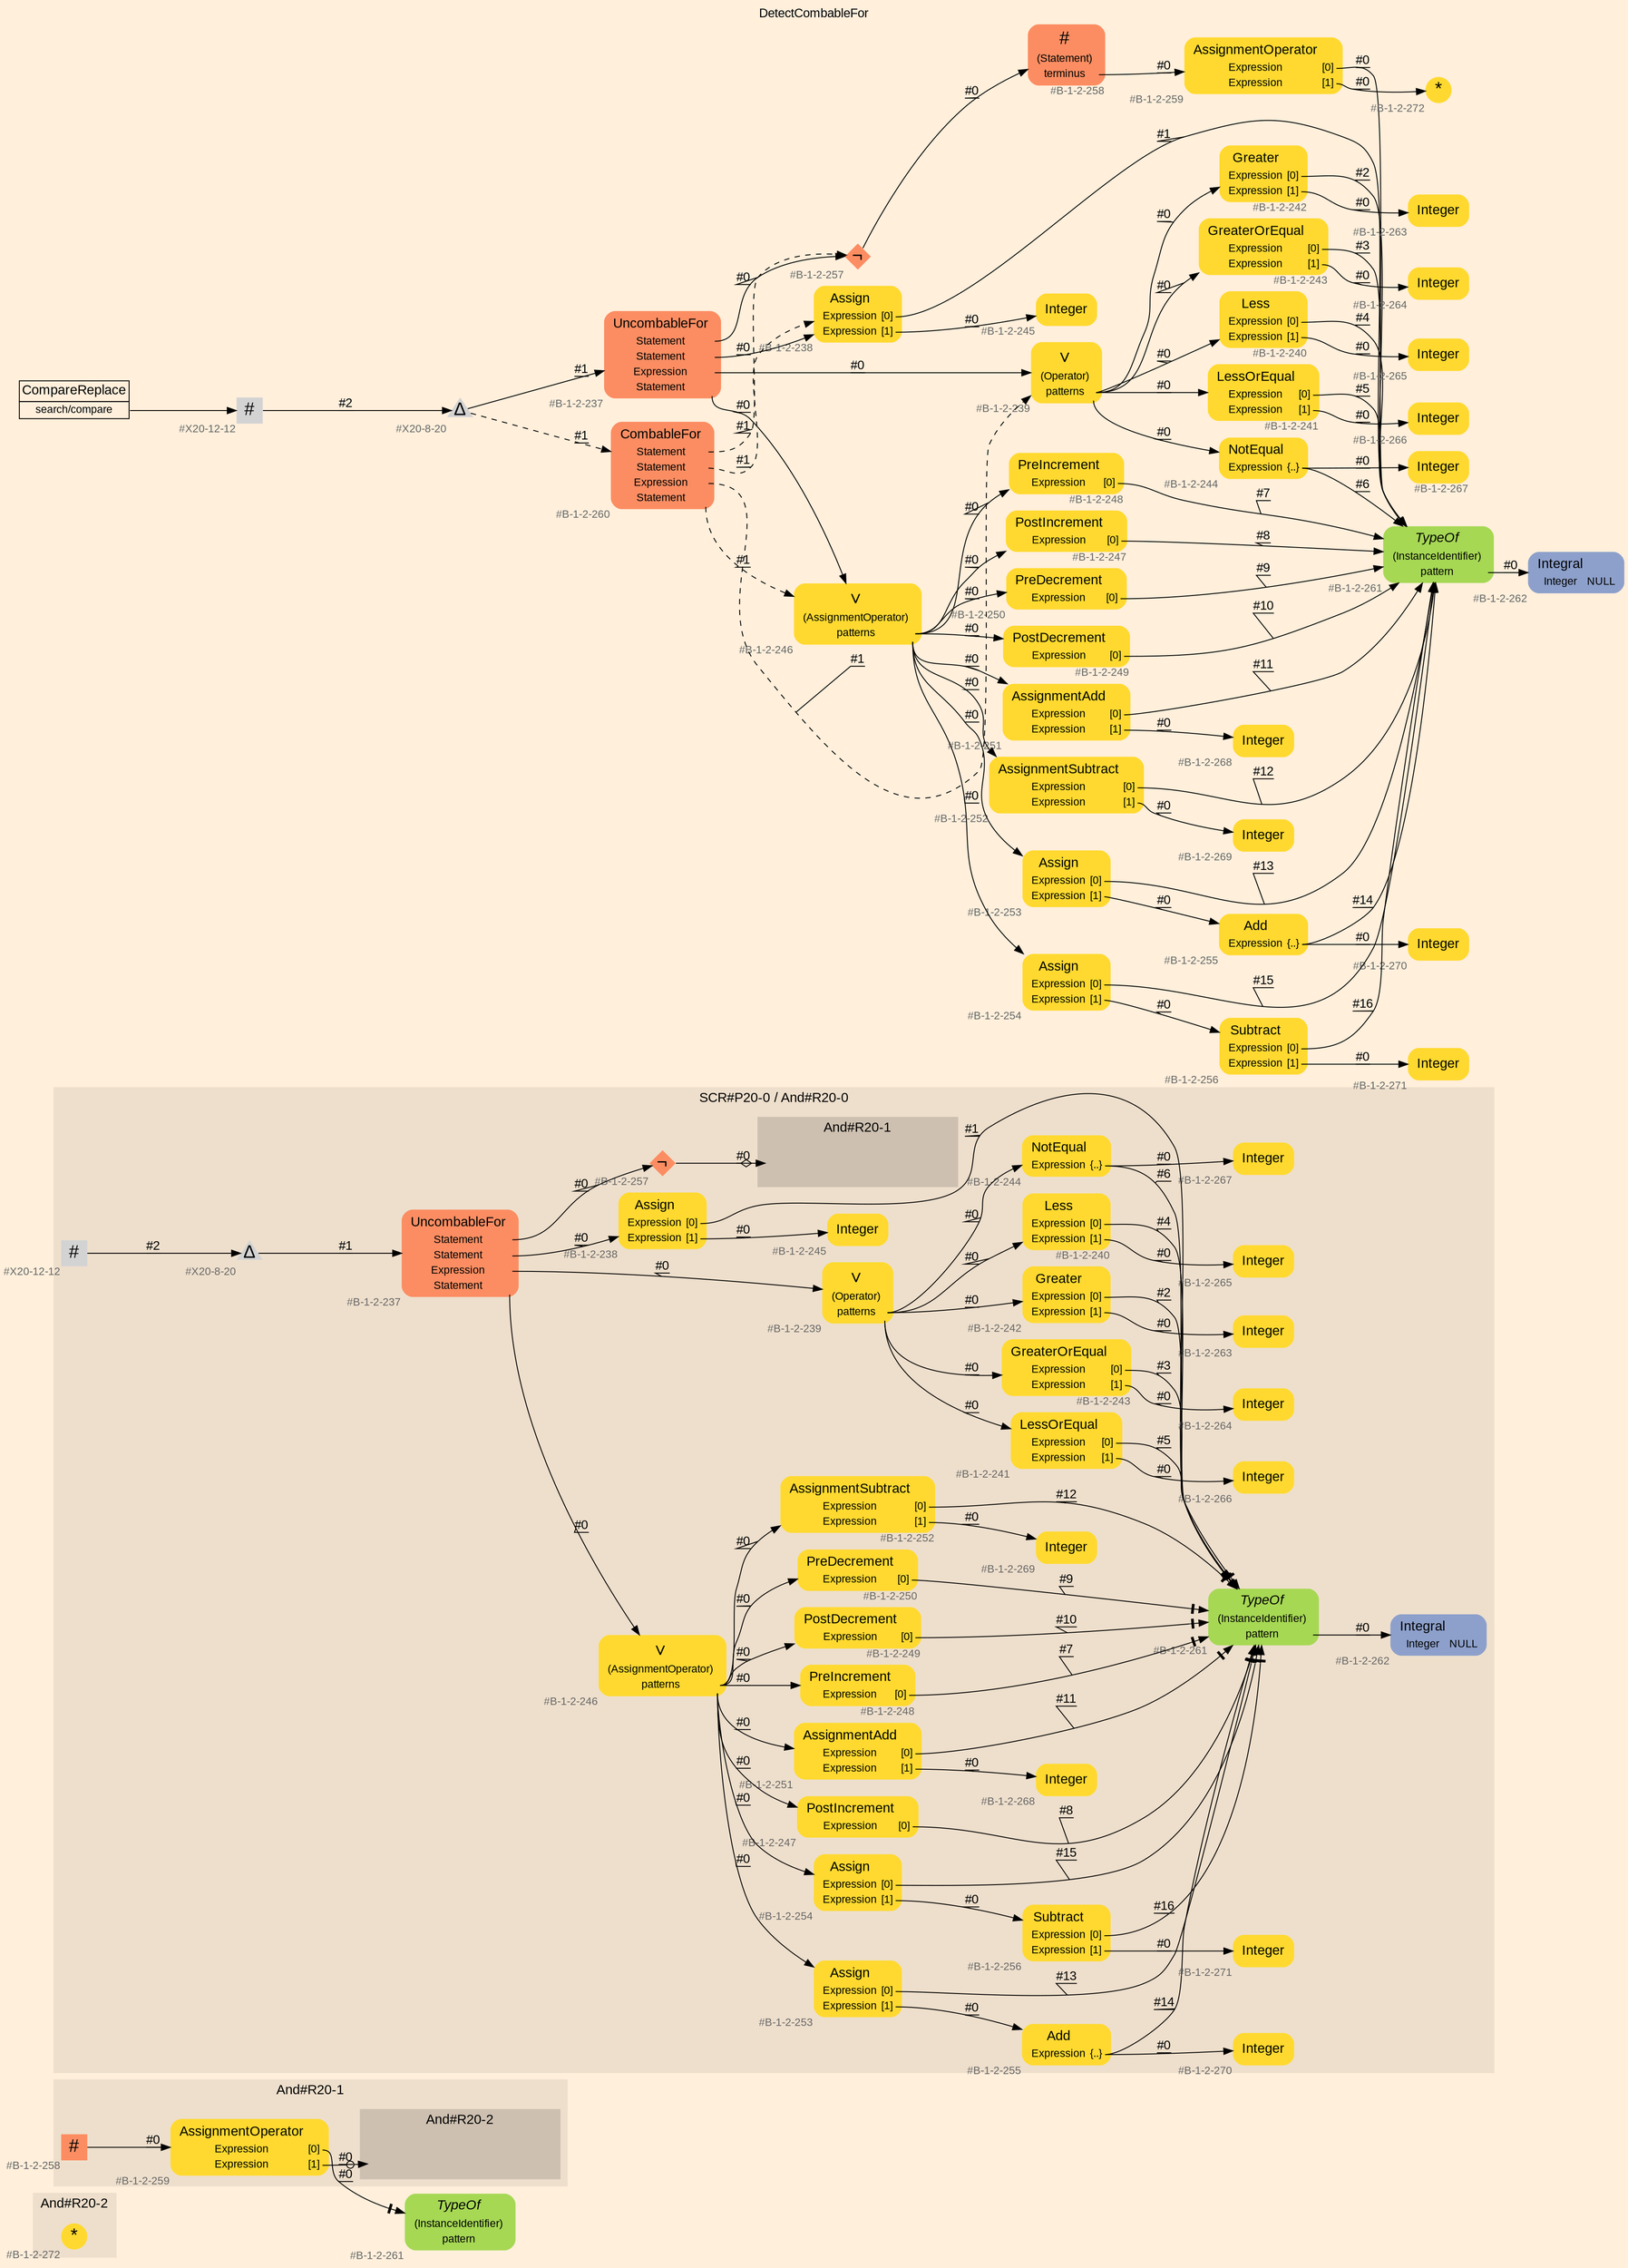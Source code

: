 digraph "DetectCombableFor" {
label = "DetectCombableFor"
labelloc = t
graph [
    rankdir = "LR"
    ranksep = 0.3
    bgcolor = antiquewhite1
    color = black
    fontcolor = black
    fontname = "Arial"
];
node [
    fontname = "Arial"
];
edge [
    fontname = "Arial"
];

// -------------------- figure And#R20-2 --------------------
// -------- region And#R20-2 ----------
subgraph "clusterAnd#R20-2" {
    label = "And#R20-2"
    style = "filled"
    color = antiquewhite2
    fontsize = "15"
    // -------- block And#R20-2/#B-1-2-272 ----------
    "And#R20-2/#B-1-2-272" [
        fillcolor = "/set28/6"
        xlabel = "#B-1-2-272"
        fontsize = "12"
        fontcolor = grey40
        shape = "circle"
        label = <<FONT COLOR="black" POINT-SIZE="20">*</FONT>>
        style = "filled"
        penwidth = 0.0
        fixedsize = true
        width = 0.4
        height = 0.4
    ];
    
}


// -------------------- figure And#R20-1 --------------------
// -------- region And#R20-1 ----------
subgraph "clusterAnd#R20-1" {
    label = "And#R20-1"
    style = "filled"
    color = antiquewhite2
    fontsize = "15"
    // -------- block And#R20-1/#B-1-2-258 ----------
    "And#R20-1/#B-1-2-258" [
        fillcolor = "/set28/2"
        xlabel = "#B-1-2-258"
        fontsize = "12"
        fontcolor = grey40
        shape = "square"
        label = <<FONT COLOR="black" POINT-SIZE="20">#</FONT>>
        style = "filled"
        penwidth = 0.0
        fixedsize = true
        width = 0.4
        height = 0.4
    ];
    
    // -------- block And#R20-1/#B-1-2-259 ----------
    "And#R20-1/#B-1-2-259" [
        fillcolor = "/set28/6"
        xlabel = "#B-1-2-259"
        fontsize = "12"
        fontcolor = grey40
        shape = "plaintext"
        label = <<TABLE BORDER="0" CELLBORDER="0" CELLSPACING="0">
         <TR><TD><FONT COLOR="black" POINT-SIZE="15">AssignmentOperator</FONT></TD></TR>
         <TR><TD><FONT COLOR="black" POINT-SIZE="12">Expression</FONT></TD><TD PORT="port0"><FONT COLOR="black" POINT-SIZE="12">[0]</FONT></TD></TR>
         <TR><TD><FONT COLOR="black" POINT-SIZE="12">Expression</FONT></TD><TD PORT="port1"><FONT COLOR="black" POINT-SIZE="12">[1]</FONT></TD></TR>
        </TABLE>>
        style = "rounded,filled"
    ];
    
    // -------- region And#R20-1/And#R20-2 ----------
    subgraph "clusterAnd#R20-1/And#R20-2" {
        label = "And#R20-2"
        style = "filled"
        color = antiquewhite3
        fontsize = "15"
        // -------- block And#R20-1/And#R20-2/#B-1-2-272 ----------
        "And#R20-1/And#R20-2/#B-1-2-272" [
            fillcolor = "/set28/6"
            xlabel = "#B-1-2-272"
            fontsize = "12"
            fontcolor = grey40
            shape = "none"
            style = "invisible"
        ];
        
    }
    
}

// -------- block And#R20-1/#B-1-2-261 ----------
"And#R20-1/#B-1-2-261" [
    fillcolor = "/set28/5"
    xlabel = "#B-1-2-261"
    fontsize = "12"
    fontcolor = grey40
    shape = "plaintext"
    label = <<TABLE BORDER="0" CELLBORDER="0" CELLSPACING="0">
     <TR><TD><FONT COLOR="black" POINT-SIZE="15"><I>TypeOf</I></FONT></TD></TR>
     <TR><TD><FONT COLOR="black" POINT-SIZE="12">(InstanceIdentifier)</FONT></TD><TD PORT="port0"></TD></TR>
     <TR><TD><FONT COLOR="black" POINT-SIZE="12">pattern</FONT></TD><TD PORT="port1"></TD></TR>
    </TABLE>>
    style = "rounded,filled"
];

"And#R20-1/#B-1-2-258" -> "And#R20-1/#B-1-2-259" [
    label = "#0"
    decorate = true
    color = black
    fontcolor = black
];

"And#R20-1/#B-1-2-259":port0 -> "And#R20-1/#B-1-2-261" [
    arrowhead="normalnonetee"
    label = "#0"
    decorate = true
    color = black
    fontcolor = black
];

"And#R20-1/#B-1-2-259":port1 -> "And#R20-1/And#R20-2/#B-1-2-272" [
    arrowhead="normalnoneodot"
    label = "#0"
    decorate = true
    color = black
    fontcolor = black
];


// -------------------- figure And#R20-0 --------------------
// -------- region And#R20-0 ----------
subgraph "clusterAnd#R20-0" {
    label = "SCR#P20-0 / And#R20-0"
    style = "filled"
    color = antiquewhite2
    fontsize = "15"
    // -------- block And#R20-0/#B-1-2-251 ----------
    "And#R20-0/#B-1-2-251" [
        fillcolor = "/set28/6"
        xlabel = "#B-1-2-251"
        fontsize = "12"
        fontcolor = grey40
        shape = "plaintext"
        label = <<TABLE BORDER="0" CELLBORDER="0" CELLSPACING="0">
         <TR><TD><FONT COLOR="black" POINT-SIZE="15">AssignmentAdd</FONT></TD></TR>
         <TR><TD><FONT COLOR="black" POINT-SIZE="12">Expression</FONT></TD><TD PORT="port0"><FONT COLOR="black" POINT-SIZE="12">[0]</FONT></TD></TR>
         <TR><TD><FONT COLOR="black" POINT-SIZE="12">Expression</FONT></TD><TD PORT="port1"><FONT COLOR="black" POINT-SIZE="12">[1]</FONT></TD></TR>
        </TABLE>>
        style = "rounded,filled"
    ];
    
    // -------- block And#R20-0/#B-1-2-255 ----------
    "And#R20-0/#B-1-2-255" [
        fillcolor = "/set28/6"
        xlabel = "#B-1-2-255"
        fontsize = "12"
        fontcolor = grey40
        shape = "plaintext"
        label = <<TABLE BORDER="0" CELLBORDER="0" CELLSPACING="0">
         <TR><TD><FONT COLOR="black" POINT-SIZE="15">Add</FONT></TD></TR>
         <TR><TD><FONT COLOR="black" POINT-SIZE="12">Expression</FONT></TD><TD PORT="port0"><FONT COLOR="black" POINT-SIZE="12">{..}</FONT></TD></TR>
        </TABLE>>
        style = "rounded,filled"
    ];
    
    // -------- block And#R20-0/#X20-8-20 ----------
    "And#R20-0/#X20-8-20" [
        xlabel = "#X20-8-20"
        fontsize = "12"
        fontcolor = grey40
        shape = "triangle"
        label = <<FONT COLOR="black" POINT-SIZE="20">Δ</FONT>>
        style = "filled"
        penwidth = 0.0
        fixedsize = true
        width = 0.4
        height = 0.4
    ];
    
    // -------- block And#R20-0/#B-1-2-239 ----------
    "And#R20-0/#B-1-2-239" [
        fillcolor = "/set28/6"
        xlabel = "#B-1-2-239"
        fontsize = "12"
        fontcolor = grey40
        shape = "plaintext"
        label = <<TABLE BORDER="0" CELLBORDER="0" CELLSPACING="0">
         <TR><TD><FONT COLOR="black" POINT-SIZE="20">∨</FONT></TD></TR>
         <TR><TD><FONT COLOR="black" POINT-SIZE="12">(Operator)</FONT></TD><TD PORT="port0"></TD></TR>
         <TR><TD><FONT COLOR="black" POINT-SIZE="12">patterns</FONT></TD><TD PORT="port1"></TD></TR>
        </TABLE>>
        style = "rounded,filled"
    ];
    
    // -------- block And#R20-0/#B-1-2-267 ----------
    "And#R20-0/#B-1-2-267" [
        fillcolor = "/set28/6"
        xlabel = "#B-1-2-267"
        fontsize = "12"
        fontcolor = grey40
        shape = "plaintext"
        label = <<TABLE BORDER="0" CELLBORDER="0" CELLSPACING="0">
         <TR><TD><FONT COLOR="black" POINT-SIZE="15">Integer</FONT></TD></TR>
        </TABLE>>
        style = "rounded,filled"
    ];
    
    // -------- block And#R20-0/#B-1-2-246 ----------
    "And#R20-0/#B-1-2-246" [
        fillcolor = "/set28/6"
        xlabel = "#B-1-2-246"
        fontsize = "12"
        fontcolor = grey40
        shape = "plaintext"
        label = <<TABLE BORDER="0" CELLBORDER="0" CELLSPACING="0">
         <TR><TD><FONT COLOR="black" POINT-SIZE="20">∨</FONT></TD></TR>
         <TR><TD><FONT COLOR="black" POINT-SIZE="12">(AssignmentOperator)</FONT></TD><TD PORT="port0"></TD></TR>
         <TR><TD><FONT COLOR="black" POINT-SIZE="12">patterns</FONT></TD><TD PORT="port1"></TD></TR>
        </TABLE>>
        style = "rounded,filled"
    ];
    
    // -------- block And#R20-0/#B-1-2-244 ----------
    "And#R20-0/#B-1-2-244" [
        fillcolor = "/set28/6"
        xlabel = "#B-1-2-244"
        fontsize = "12"
        fontcolor = grey40
        shape = "plaintext"
        label = <<TABLE BORDER="0" CELLBORDER="0" CELLSPACING="0">
         <TR><TD><FONT COLOR="black" POINT-SIZE="15">NotEqual</FONT></TD></TR>
         <TR><TD><FONT COLOR="black" POINT-SIZE="12">Expression</FONT></TD><TD PORT="port0"><FONT COLOR="black" POINT-SIZE="12">{..}</FONT></TD></TR>
        </TABLE>>
        style = "rounded,filled"
    ];
    
    // -------- block And#R20-0/#B-1-2-248 ----------
    "And#R20-0/#B-1-2-248" [
        fillcolor = "/set28/6"
        xlabel = "#B-1-2-248"
        fontsize = "12"
        fontcolor = grey40
        shape = "plaintext"
        label = <<TABLE BORDER="0" CELLBORDER="0" CELLSPACING="0">
         <TR><TD><FONT COLOR="black" POINT-SIZE="15">PreIncrement</FONT></TD></TR>
         <TR><TD><FONT COLOR="black" POINT-SIZE="12">Expression</FONT></TD><TD PORT="port0"><FONT COLOR="black" POINT-SIZE="12">[0]</FONT></TD></TR>
        </TABLE>>
        style = "rounded,filled"
    ];
    
    // -------- block And#R20-0/#B-1-2-266 ----------
    "And#R20-0/#B-1-2-266" [
        fillcolor = "/set28/6"
        xlabel = "#B-1-2-266"
        fontsize = "12"
        fontcolor = grey40
        shape = "plaintext"
        label = <<TABLE BORDER="0" CELLBORDER="0" CELLSPACING="0">
         <TR><TD><FONT COLOR="black" POINT-SIZE="15">Integer</FONT></TD></TR>
        </TABLE>>
        style = "rounded,filled"
    ];
    
    // -------- block And#R20-0/#B-1-2-253 ----------
    "And#R20-0/#B-1-2-253" [
        fillcolor = "/set28/6"
        xlabel = "#B-1-2-253"
        fontsize = "12"
        fontcolor = grey40
        shape = "plaintext"
        label = <<TABLE BORDER="0" CELLBORDER="0" CELLSPACING="0">
         <TR><TD><FONT COLOR="black" POINT-SIZE="15">Assign</FONT></TD></TR>
         <TR><TD><FONT COLOR="black" POINT-SIZE="12">Expression</FONT></TD><TD PORT="port0"><FONT COLOR="black" POINT-SIZE="12">[0]</FONT></TD></TR>
         <TR><TD><FONT COLOR="black" POINT-SIZE="12">Expression</FONT></TD><TD PORT="port1"><FONT COLOR="black" POINT-SIZE="12">[1]</FONT></TD></TR>
        </TABLE>>
        style = "rounded,filled"
    ];
    
    // -------- block And#R20-0/#B-1-2-268 ----------
    "And#R20-0/#B-1-2-268" [
        fillcolor = "/set28/6"
        xlabel = "#B-1-2-268"
        fontsize = "12"
        fontcolor = grey40
        shape = "plaintext"
        label = <<TABLE BORDER="0" CELLBORDER="0" CELLSPACING="0">
         <TR><TD><FONT COLOR="black" POINT-SIZE="15">Integer</FONT></TD></TR>
        </TABLE>>
        style = "rounded,filled"
    ];
    
    // -------- block And#R20-0/#B-1-2-262 ----------
    "And#R20-0/#B-1-2-262" [
        fillcolor = "/set28/3"
        xlabel = "#B-1-2-262"
        fontsize = "12"
        fontcolor = grey40
        shape = "plaintext"
        label = <<TABLE BORDER="0" CELLBORDER="0" CELLSPACING="0">
         <TR><TD><FONT COLOR="black" POINT-SIZE="15">Integral</FONT></TD></TR>
         <TR><TD><FONT COLOR="black" POINT-SIZE="12">Integer</FONT></TD><TD PORT="port0"><FONT COLOR="black" POINT-SIZE="12">NULL</FONT></TD></TR>
        </TABLE>>
        style = "rounded,filled"
    ];
    
    // -------- block And#R20-0/#B-1-2-245 ----------
    "And#R20-0/#B-1-2-245" [
        fillcolor = "/set28/6"
        xlabel = "#B-1-2-245"
        fontsize = "12"
        fontcolor = grey40
        shape = "plaintext"
        label = <<TABLE BORDER="0" CELLBORDER="0" CELLSPACING="0">
         <TR><TD><FONT COLOR="black" POINT-SIZE="15">Integer</FONT></TD></TR>
        </TABLE>>
        style = "rounded,filled"
    ];
    
    // -------- block And#R20-0/#B-1-2-249 ----------
    "And#R20-0/#B-1-2-249" [
        fillcolor = "/set28/6"
        xlabel = "#B-1-2-249"
        fontsize = "12"
        fontcolor = grey40
        shape = "plaintext"
        label = <<TABLE BORDER="0" CELLBORDER="0" CELLSPACING="0">
         <TR><TD><FONT COLOR="black" POINT-SIZE="15">PostDecrement</FONT></TD></TR>
         <TR><TD><FONT COLOR="black" POINT-SIZE="12">Expression</FONT></TD><TD PORT="port0"><FONT COLOR="black" POINT-SIZE="12">[0]</FONT></TD></TR>
        </TABLE>>
        style = "rounded,filled"
    ];
    
    // -------- block And#R20-0/#B-1-2-241 ----------
    "And#R20-0/#B-1-2-241" [
        fillcolor = "/set28/6"
        xlabel = "#B-1-2-241"
        fontsize = "12"
        fontcolor = grey40
        shape = "plaintext"
        label = <<TABLE BORDER="0" CELLBORDER="0" CELLSPACING="0">
         <TR><TD><FONT COLOR="black" POINT-SIZE="15">LessOrEqual</FONT></TD></TR>
         <TR><TD><FONT COLOR="black" POINT-SIZE="12">Expression</FONT></TD><TD PORT="port0"><FONT COLOR="black" POINT-SIZE="12">[0]</FONT></TD></TR>
         <TR><TD><FONT COLOR="black" POINT-SIZE="12">Expression</FONT></TD><TD PORT="port1"><FONT COLOR="black" POINT-SIZE="12">[1]</FONT></TD></TR>
        </TABLE>>
        style = "rounded,filled"
    ];
    
    // -------- block And#R20-0/#B-1-2-256 ----------
    "And#R20-0/#B-1-2-256" [
        fillcolor = "/set28/6"
        xlabel = "#B-1-2-256"
        fontsize = "12"
        fontcolor = grey40
        shape = "plaintext"
        label = <<TABLE BORDER="0" CELLBORDER="0" CELLSPACING="0">
         <TR><TD><FONT COLOR="black" POINT-SIZE="15">Subtract</FONT></TD></TR>
         <TR><TD><FONT COLOR="black" POINT-SIZE="12">Expression</FONT></TD><TD PORT="port0"><FONT COLOR="black" POINT-SIZE="12">[0]</FONT></TD></TR>
         <TR><TD><FONT COLOR="black" POINT-SIZE="12">Expression</FONT></TD><TD PORT="port1"><FONT COLOR="black" POINT-SIZE="12">[1]</FONT></TD></TR>
        </TABLE>>
        style = "rounded,filled"
    ];
    
    // -------- block And#R20-0/#B-1-2-250 ----------
    "And#R20-0/#B-1-2-250" [
        fillcolor = "/set28/6"
        xlabel = "#B-1-2-250"
        fontsize = "12"
        fontcolor = grey40
        shape = "plaintext"
        label = <<TABLE BORDER="0" CELLBORDER="0" CELLSPACING="0">
         <TR><TD><FONT COLOR="black" POINT-SIZE="15">PreDecrement</FONT></TD></TR>
         <TR><TD><FONT COLOR="black" POINT-SIZE="12">Expression</FONT></TD><TD PORT="port0"><FONT COLOR="black" POINT-SIZE="12">[0]</FONT></TD></TR>
        </TABLE>>
        style = "rounded,filled"
    ];
    
    // -------- block And#R20-0/#B-1-2-238 ----------
    "And#R20-0/#B-1-2-238" [
        fillcolor = "/set28/6"
        xlabel = "#B-1-2-238"
        fontsize = "12"
        fontcolor = grey40
        shape = "plaintext"
        label = <<TABLE BORDER="0" CELLBORDER="0" CELLSPACING="0">
         <TR><TD><FONT COLOR="black" POINT-SIZE="15">Assign</FONT></TD></TR>
         <TR><TD><FONT COLOR="black" POINT-SIZE="12">Expression</FONT></TD><TD PORT="port0"><FONT COLOR="black" POINT-SIZE="12">[0]</FONT></TD></TR>
         <TR><TD><FONT COLOR="black" POINT-SIZE="12">Expression</FONT></TD><TD PORT="port1"><FONT COLOR="black" POINT-SIZE="12">[1]</FONT></TD></TR>
        </TABLE>>
        style = "rounded,filled"
    ];
    
    // -------- block And#R20-0/#B-1-2-252 ----------
    "And#R20-0/#B-1-2-252" [
        fillcolor = "/set28/6"
        xlabel = "#B-1-2-252"
        fontsize = "12"
        fontcolor = grey40
        shape = "plaintext"
        label = <<TABLE BORDER="0" CELLBORDER="0" CELLSPACING="0">
         <TR><TD><FONT COLOR="black" POINT-SIZE="15">AssignmentSubtract</FONT></TD></TR>
         <TR><TD><FONT COLOR="black" POINT-SIZE="12">Expression</FONT></TD><TD PORT="port0"><FONT COLOR="black" POINT-SIZE="12">[0]</FONT></TD></TR>
         <TR><TD><FONT COLOR="black" POINT-SIZE="12">Expression</FONT></TD><TD PORT="port1"><FONT COLOR="black" POINT-SIZE="12">[1]</FONT></TD></TR>
        </TABLE>>
        style = "rounded,filled"
    ];
    
    // -------- block And#R20-0/#B-1-2-261 ----------
    "And#R20-0/#B-1-2-261" [
        fillcolor = "/set28/5"
        xlabel = "#B-1-2-261"
        fontsize = "12"
        fontcolor = grey40
        shape = "plaintext"
        label = <<TABLE BORDER="0" CELLBORDER="0" CELLSPACING="0">
         <TR><TD><FONT COLOR="black" POINT-SIZE="15"><I>TypeOf</I></FONT></TD></TR>
         <TR><TD><FONT COLOR="black" POINT-SIZE="12">(InstanceIdentifier)</FONT></TD><TD PORT="port0"></TD></TR>
         <TR><TD><FONT COLOR="black" POINT-SIZE="12">pattern</FONT></TD><TD PORT="port1"></TD></TR>
        </TABLE>>
        style = "rounded,filled"
    ];
    
    // -------- block And#R20-0/#X20-12-12 ----------
    "And#R20-0/#X20-12-12" [
        xlabel = "#X20-12-12"
        fontsize = "12"
        fontcolor = grey40
        shape = "square"
        label = <<FONT COLOR="black" POINT-SIZE="20">#</FONT>>
        style = "filled"
        penwidth = 0.0
        fixedsize = true
        width = 0.4
        height = 0.4
    ];
    
    // -------- block And#R20-0/#B-1-2-263 ----------
    "And#R20-0/#B-1-2-263" [
        fillcolor = "/set28/6"
        xlabel = "#B-1-2-263"
        fontsize = "12"
        fontcolor = grey40
        shape = "plaintext"
        label = <<TABLE BORDER="0" CELLBORDER="0" CELLSPACING="0">
         <TR><TD><FONT COLOR="black" POINT-SIZE="15">Integer</FONT></TD></TR>
        </TABLE>>
        style = "rounded,filled"
    ];
    
    // -------- block And#R20-0/#B-1-2-269 ----------
    "And#R20-0/#B-1-2-269" [
        fillcolor = "/set28/6"
        xlabel = "#B-1-2-269"
        fontsize = "12"
        fontcolor = grey40
        shape = "plaintext"
        label = <<TABLE BORDER="0" CELLBORDER="0" CELLSPACING="0">
         <TR><TD><FONT COLOR="black" POINT-SIZE="15">Integer</FONT></TD></TR>
        </TABLE>>
        style = "rounded,filled"
    ];
    
    // -------- block And#R20-0/#B-1-2-247 ----------
    "And#R20-0/#B-1-2-247" [
        fillcolor = "/set28/6"
        xlabel = "#B-1-2-247"
        fontsize = "12"
        fontcolor = grey40
        shape = "plaintext"
        label = <<TABLE BORDER="0" CELLBORDER="0" CELLSPACING="0">
         <TR><TD><FONT COLOR="black" POINT-SIZE="15">PostIncrement</FONT></TD></TR>
         <TR><TD><FONT COLOR="black" POINT-SIZE="12">Expression</FONT></TD><TD PORT="port0"><FONT COLOR="black" POINT-SIZE="12">[0]</FONT></TD></TR>
        </TABLE>>
        style = "rounded,filled"
    ];
    
    // -------- block And#R20-0/#B-1-2-237 ----------
    "And#R20-0/#B-1-2-237" [
        fillcolor = "/set28/2"
        xlabel = "#B-1-2-237"
        fontsize = "12"
        fontcolor = grey40
        shape = "plaintext"
        label = <<TABLE BORDER="0" CELLBORDER="0" CELLSPACING="0">
         <TR><TD><FONT COLOR="black" POINT-SIZE="15">UncombableFor</FONT></TD></TR>
         <TR><TD><FONT COLOR="black" POINT-SIZE="12">Statement</FONT></TD><TD PORT="port0"></TD></TR>
         <TR><TD><FONT COLOR="black" POINT-SIZE="12">Statement</FONT></TD><TD PORT="port1"></TD></TR>
         <TR><TD><FONT COLOR="black" POINT-SIZE="12">Expression</FONT></TD><TD PORT="port2"></TD></TR>
         <TR><TD><FONT COLOR="black" POINT-SIZE="12">Statement</FONT></TD><TD PORT="port3"></TD></TR>
        </TABLE>>
        style = "rounded,filled"
    ];
    
    // -------- block And#R20-0/#B-1-2-257 ----------
    "And#R20-0/#B-1-2-257" [
        fillcolor = "/set28/2"
        xlabel = "#B-1-2-257"
        fontsize = "12"
        fontcolor = grey40
        shape = "diamond"
        label = <<FONT COLOR="black" POINT-SIZE="20">¬</FONT>>
        style = "filled"
        penwidth = 0.0
        fixedsize = true
        width = 0.4
        height = 0.4
    ];
    
    // -------- block And#R20-0/#B-1-2-243 ----------
    "And#R20-0/#B-1-2-243" [
        fillcolor = "/set28/6"
        xlabel = "#B-1-2-243"
        fontsize = "12"
        fontcolor = grey40
        shape = "plaintext"
        label = <<TABLE BORDER="0" CELLBORDER="0" CELLSPACING="0">
         <TR><TD><FONT COLOR="black" POINT-SIZE="15">GreaterOrEqual</FONT></TD></TR>
         <TR><TD><FONT COLOR="black" POINT-SIZE="12">Expression</FONT></TD><TD PORT="port0"><FONT COLOR="black" POINT-SIZE="12">[0]</FONT></TD></TR>
         <TR><TD><FONT COLOR="black" POINT-SIZE="12">Expression</FONT></TD><TD PORT="port1"><FONT COLOR="black" POINT-SIZE="12">[1]</FONT></TD></TR>
        </TABLE>>
        style = "rounded,filled"
    ];
    
    // -------- block And#R20-0/#B-1-2-265 ----------
    "And#R20-0/#B-1-2-265" [
        fillcolor = "/set28/6"
        xlabel = "#B-1-2-265"
        fontsize = "12"
        fontcolor = grey40
        shape = "plaintext"
        label = <<TABLE BORDER="0" CELLBORDER="0" CELLSPACING="0">
         <TR><TD><FONT COLOR="black" POINT-SIZE="15">Integer</FONT></TD></TR>
        </TABLE>>
        style = "rounded,filled"
    ];
    
    // -------- block And#R20-0/#B-1-2-270 ----------
    "And#R20-0/#B-1-2-270" [
        fillcolor = "/set28/6"
        xlabel = "#B-1-2-270"
        fontsize = "12"
        fontcolor = grey40
        shape = "plaintext"
        label = <<TABLE BORDER="0" CELLBORDER="0" CELLSPACING="0">
         <TR><TD><FONT COLOR="black" POINT-SIZE="15">Integer</FONT></TD></TR>
        </TABLE>>
        style = "rounded,filled"
    ];
    
    // -------- block And#R20-0/#B-1-2-254 ----------
    "And#R20-0/#B-1-2-254" [
        fillcolor = "/set28/6"
        xlabel = "#B-1-2-254"
        fontsize = "12"
        fontcolor = grey40
        shape = "plaintext"
        label = <<TABLE BORDER="0" CELLBORDER="0" CELLSPACING="0">
         <TR><TD><FONT COLOR="black" POINT-SIZE="15">Assign</FONT></TD></TR>
         <TR><TD><FONT COLOR="black" POINT-SIZE="12">Expression</FONT></TD><TD PORT="port0"><FONT COLOR="black" POINT-SIZE="12">[0]</FONT></TD></TR>
         <TR><TD><FONT COLOR="black" POINT-SIZE="12">Expression</FONT></TD><TD PORT="port1"><FONT COLOR="black" POINT-SIZE="12">[1]</FONT></TD></TR>
        </TABLE>>
        style = "rounded,filled"
    ];
    
    // -------- block And#R20-0/#B-1-2-271 ----------
    "And#R20-0/#B-1-2-271" [
        fillcolor = "/set28/6"
        xlabel = "#B-1-2-271"
        fontsize = "12"
        fontcolor = grey40
        shape = "plaintext"
        label = <<TABLE BORDER="0" CELLBORDER="0" CELLSPACING="0">
         <TR><TD><FONT COLOR="black" POINT-SIZE="15">Integer</FONT></TD></TR>
        </TABLE>>
        style = "rounded,filled"
    ];
    
    // -------- block And#R20-0/#B-1-2-264 ----------
    "And#R20-0/#B-1-2-264" [
        fillcolor = "/set28/6"
        xlabel = "#B-1-2-264"
        fontsize = "12"
        fontcolor = grey40
        shape = "plaintext"
        label = <<TABLE BORDER="0" CELLBORDER="0" CELLSPACING="0">
         <TR><TD><FONT COLOR="black" POINT-SIZE="15">Integer</FONT></TD></TR>
        </TABLE>>
        style = "rounded,filled"
    ];
    
    // -------- block And#R20-0/#B-1-2-242 ----------
    "And#R20-0/#B-1-2-242" [
        fillcolor = "/set28/6"
        xlabel = "#B-1-2-242"
        fontsize = "12"
        fontcolor = grey40
        shape = "plaintext"
        label = <<TABLE BORDER="0" CELLBORDER="0" CELLSPACING="0">
         <TR><TD><FONT COLOR="black" POINT-SIZE="15">Greater</FONT></TD></TR>
         <TR><TD><FONT COLOR="black" POINT-SIZE="12">Expression</FONT></TD><TD PORT="port0"><FONT COLOR="black" POINT-SIZE="12">[0]</FONT></TD></TR>
         <TR><TD><FONT COLOR="black" POINT-SIZE="12">Expression</FONT></TD><TD PORT="port1"><FONT COLOR="black" POINT-SIZE="12">[1]</FONT></TD></TR>
        </TABLE>>
        style = "rounded,filled"
    ];
    
    // -------- block And#R20-0/#B-1-2-240 ----------
    "And#R20-0/#B-1-2-240" [
        fillcolor = "/set28/6"
        xlabel = "#B-1-2-240"
        fontsize = "12"
        fontcolor = grey40
        shape = "plaintext"
        label = <<TABLE BORDER="0" CELLBORDER="0" CELLSPACING="0">
         <TR><TD><FONT COLOR="black" POINT-SIZE="15">Less</FONT></TD></TR>
         <TR><TD><FONT COLOR="black" POINT-SIZE="12">Expression</FONT></TD><TD PORT="port0"><FONT COLOR="black" POINT-SIZE="12">[0]</FONT></TD></TR>
         <TR><TD><FONT COLOR="black" POINT-SIZE="12">Expression</FONT></TD><TD PORT="port1"><FONT COLOR="black" POINT-SIZE="12">[1]</FONT></TD></TR>
        </TABLE>>
        style = "rounded,filled"
    ];
    
    // -------- region And#R20-0/And#R20-1 ----------
    subgraph "clusterAnd#R20-0/And#R20-1" {
        label = "And#R20-1"
        style = "filled"
        color = antiquewhite3
        fontsize = "15"
        // -------- block And#R20-0/And#R20-1/#B-1-2-258 ----------
        "And#R20-0/And#R20-1/#B-1-2-258" [
            fillcolor = "/set28/2"
            xlabel = "#B-1-2-258"
            fontsize = "12"
            fontcolor = grey40
            shape = "none"
            style = "invisible"
        ];
        
    }
    
}

"And#R20-0/#B-1-2-251":port0 -> "And#R20-0/#B-1-2-261" [
    arrowhead="normalnonetee"
    label = "#11"
    decorate = true
    color = black
    fontcolor = black
];

"And#R20-0/#B-1-2-251":port1 -> "And#R20-0/#B-1-2-268" [
    label = "#0"
    decorate = true
    color = black
    fontcolor = black
];

"And#R20-0/#B-1-2-255":port0 -> "And#R20-0/#B-1-2-261" [
    arrowhead="normalnonetee"
    label = "#14"
    decorate = true
    color = black
    fontcolor = black
];

"And#R20-0/#B-1-2-255":port0 -> "And#R20-0/#B-1-2-270" [
    label = "#0"
    decorate = true
    color = black
    fontcolor = black
];

"And#R20-0/#X20-8-20" -> "And#R20-0/#B-1-2-237" [
    label = "#1"
    decorate = true
    color = black
    fontcolor = black
];

"And#R20-0/#B-1-2-239":port1 -> "And#R20-0/#B-1-2-242" [
    label = "#0"
    decorate = true
    color = black
    fontcolor = black
];

"And#R20-0/#B-1-2-239":port1 -> "And#R20-0/#B-1-2-243" [
    label = "#0"
    decorate = true
    color = black
    fontcolor = black
];

"And#R20-0/#B-1-2-239":port1 -> "And#R20-0/#B-1-2-240" [
    label = "#0"
    decorate = true
    color = black
    fontcolor = black
];

"And#R20-0/#B-1-2-239":port1 -> "And#R20-0/#B-1-2-241" [
    label = "#0"
    decorate = true
    color = black
    fontcolor = black
];

"And#R20-0/#B-1-2-239":port1 -> "And#R20-0/#B-1-2-244" [
    label = "#0"
    decorate = true
    color = black
    fontcolor = black
];

"And#R20-0/#B-1-2-246":port1 -> "And#R20-0/#B-1-2-248" [
    label = "#0"
    decorate = true
    color = black
    fontcolor = black
];

"And#R20-0/#B-1-2-246":port1 -> "And#R20-0/#B-1-2-247" [
    label = "#0"
    decorate = true
    color = black
    fontcolor = black
];

"And#R20-0/#B-1-2-246":port1 -> "And#R20-0/#B-1-2-250" [
    label = "#0"
    decorate = true
    color = black
    fontcolor = black
];

"And#R20-0/#B-1-2-246":port1 -> "And#R20-0/#B-1-2-249" [
    label = "#0"
    decorate = true
    color = black
    fontcolor = black
];

"And#R20-0/#B-1-2-246":port1 -> "And#R20-0/#B-1-2-251" [
    label = "#0"
    decorate = true
    color = black
    fontcolor = black
];

"And#R20-0/#B-1-2-246":port1 -> "And#R20-0/#B-1-2-252" [
    label = "#0"
    decorate = true
    color = black
    fontcolor = black
];

"And#R20-0/#B-1-2-246":port1 -> "And#R20-0/#B-1-2-253" [
    label = "#0"
    decorate = true
    color = black
    fontcolor = black
];

"And#R20-0/#B-1-2-246":port1 -> "And#R20-0/#B-1-2-254" [
    label = "#0"
    decorate = true
    color = black
    fontcolor = black
];

"And#R20-0/#B-1-2-244":port0 -> "And#R20-0/#B-1-2-261" [
    arrowhead="normalnonetee"
    label = "#6"
    decorate = true
    color = black
    fontcolor = black
];

"And#R20-0/#B-1-2-244":port0 -> "And#R20-0/#B-1-2-267" [
    label = "#0"
    decorate = true
    color = black
    fontcolor = black
];

"And#R20-0/#B-1-2-248":port0 -> "And#R20-0/#B-1-2-261" [
    arrowhead="normalnonetee"
    label = "#7"
    decorate = true
    color = black
    fontcolor = black
];

"And#R20-0/#B-1-2-253":port0 -> "And#R20-0/#B-1-2-261" [
    arrowhead="normalnonetee"
    label = "#13"
    decorate = true
    color = black
    fontcolor = black
];

"And#R20-0/#B-1-2-253":port1 -> "And#R20-0/#B-1-2-255" [
    label = "#0"
    decorate = true
    color = black
    fontcolor = black
];

"And#R20-0/#B-1-2-249":port0 -> "And#R20-0/#B-1-2-261" [
    arrowhead="normalnonetee"
    label = "#10"
    decorate = true
    color = black
    fontcolor = black
];

"And#R20-0/#B-1-2-241":port0 -> "And#R20-0/#B-1-2-261" [
    arrowhead="normalnonetee"
    label = "#5"
    decorate = true
    color = black
    fontcolor = black
];

"And#R20-0/#B-1-2-241":port1 -> "And#R20-0/#B-1-2-266" [
    label = "#0"
    decorate = true
    color = black
    fontcolor = black
];

"And#R20-0/#B-1-2-256":port0 -> "And#R20-0/#B-1-2-261" [
    arrowhead="normalnonetee"
    label = "#16"
    decorate = true
    color = black
    fontcolor = black
];

"And#R20-0/#B-1-2-256":port1 -> "And#R20-0/#B-1-2-271" [
    label = "#0"
    decorate = true
    color = black
    fontcolor = black
];

"And#R20-0/#B-1-2-250":port0 -> "And#R20-0/#B-1-2-261" [
    arrowhead="normalnonetee"
    label = "#9"
    decorate = true
    color = black
    fontcolor = black
];

"And#R20-0/#B-1-2-238":port0 -> "And#R20-0/#B-1-2-261" [
    arrowhead="normalnonebox"
    label = "#1"
    decorate = true
    color = black
    fontcolor = black
];

"And#R20-0/#B-1-2-238":port1 -> "And#R20-0/#B-1-2-245" [
    label = "#0"
    decorate = true
    color = black
    fontcolor = black
];

"And#R20-0/#B-1-2-252":port0 -> "And#R20-0/#B-1-2-261" [
    arrowhead="normalnonetee"
    label = "#12"
    decorate = true
    color = black
    fontcolor = black
];

"And#R20-0/#B-1-2-252":port1 -> "And#R20-0/#B-1-2-269" [
    label = "#0"
    decorate = true
    color = black
    fontcolor = black
];

"And#R20-0/#B-1-2-261":port1 -> "And#R20-0/#B-1-2-262" [
    label = "#0"
    decorate = true
    color = black
    fontcolor = black
];

"And#R20-0/#X20-12-12" -> "And#R20-0/#X20-8-20" [
    label = "#2"
    decorate = true
    color = black
    fontcolor = black
];

"And#R20-0/#B-1-2-247":port0 -> "And#R20-0/#B-1-2-261" [
    arrowhead="normalnonetee"
    label = "#8"
    decorate = true
    color = black
    fontcolor = black
];

"And#R20-0/#B-1-2-237":port0 -> "And#R20-0/#B-1-2-257" [
    label = "#0"
    decorate = true
    color = black
    fontcolor = black
];

"And#R20-0/#B-1-2-237":port1 -> "And#R20-0/#B-1-2-238" [
    label = "#0"
    decorate = true
    color = black
    fontcolor = black
];

"And#R20-0/#B-1-2-237":port2 -> "And#R20-0/#B-1-2-239" [
    label = "#0"
    decorate = true
    color = black
    fontcolor = black
];

"And#R20-0/#B-1-2-237":port3 -> "And#R20-0/#B-1-2-246" [
    label = "#0"
    decorate = true
    color = black
    fontcolor = black
];

"And#R20-0/#B-1-2-257" -> "And#R20-0/And#R20-1/#B-1-2-258" [
    arrowhead="normalnoneodiamond"
    label = "#0"
    decorate = true
    color = black
    fontcolor = black
];

"And#R20-0/#B-1-2-243":port0 -> "And#R20-0/#B-1-2-261" [
    arrowhead="normalnonetee"
    label = "#3"
    decorate = true
    color = black
    fontcolor = black
];

"And#R20-0/#B-1-2-243":port1 -> "And#R20-0/#B-1-2-264" [
    label = "#0"
    decorate = true
    color = black
    fontcolor = black
];

"And#R20-0/#B-1-2-254":port0 -> "And#R20-0/#B-1-2-261" [
    arrowhead="normalnonetee"
    label = "#15"
    decorate = true
    color = black
    fontcolor = black
];

"And#R20-0/#B-1-2-254":port1 -> "And#R20-0/#B-1-2-256" [
    label = "#0"
    decorate = true
    color = black
    fontcolor = black
];

"And#R20-0/#B-1-2-242":port0 -> "And#R20-0/#B-1-2-261" [
    arrowhead="normalnonetee"
    label = "#2"
    decorate = true
    color = black
    fontcolor = black
];

"And#R20-0/#B-1-2-242":port1 -> "And#R20-0/#B-1-2-263" [
    label = "#0"
    decorate = true
    color = black
    fontcolor = black
];

"And#R20-0/#B-1-2-240":port0 -> "And#R20-0/#B-1-2-261" [
    arrowhead="normalnonetee"
    label = "#4"
    decorate = true
    color = black
    fontcolor = black
];

"And#R20-0/#B-1-2-240":port1 -> "And#R20-0/#B-1-2-265" [
    label = "#0"
    decorate = true
    color = black
    fontcolor = black
];


// -------------------- transformation figure --------------------
// -------- block CR#X20-10-20 ----------
"CR#X20-10-20" [
    fillcolor = antiquewhite1
    fontsize = "12"
    fontcolor = grey40
    shape = "plaintext"
    label = <<TABLE BORDER="0" CELLBORDER="1" CELLSPACING="0">
     <TR><TD><FONT COLOR="black" POINT-SIZE="15">CompareReplace</FONT></TD></TR>
     <TR><TD PORT="port0"><FONT COLOR="black" POINT-SIZE="12">search/compare</FONT></TD></TR>
    </TABLE>>
    style = "filled"
    color = black
];

// -------- block #X20-12-12 ----------
"#X20-12-12" [
    xlabel = "#X20-12-12"
    fontsize = "12"
    fontcolor = grey40
    shape = "square"
    label = <<FONT COLOR="black" POINT-SIZE="20">#</FONT>>
    style = "filled"
    penwidth = 0.0
    fixedsize = true
    width = 0.4
    height = 0.4
];

// -------- block #X20-8-20 ----------
"#X20-8-20" [
    xlabel = "#X20-8-20"
    fontsize = "12"
    fontcolor = grey40
    shape = "triangle"
    label = <<FONT COLOR="black" POINT-SIZE="20">Δ</FONT>>
    style = "filled"
    penwidth = 0.0
    fixedsize = true
    width = 0.4
    height = 0.4
];

// -------- block #B-1-2-237 ----------
"#B-1-2-237" [
    fillcolor = "/set28/2"
    xlabel = "#B-1-2-237"
    fontsize = "12"
    fontcolor = grey40
    shape = "plaintext"
    label = <<TABLE BORDER="0" CELLBORDER="0" CELLSPACING="0">
     <TR><TD><FONT COLOR="black" POINT-SIZE="15">UncombableFor</FONT></TD></TR>
     <TR><TD><FONT COLOR="black" POINT-SIZE="12">Statement</FONT></TD><TD PORT="port0"></TD></TR>
     <TR><TD><FONT COLOR="black" POINT-SIZE="12">Statement</FONT></TD><TD PORT="port1"></TD></TR>
     <TR><TD><FONT COLOR="black" POINT-SIZE="12">Expression</FONT></TD><TD PORT="port2"></TD></TR>
     <TR><TD><FONT COLOR="black" POINT-SIZE="12">Statement</FONT></TD><TD PORT="port3"></TD></TR>
    </TABLE>>
    style = "rounded,filled"
];

// -------- block #B-1-2-257 ----------
"#B-1-2-257" [
    fillcolor = "/set28/2"
    xlabel = "#B-1-2-257"
    fontsize = "12"
    fontcolor = grey40
    shape = "diamond"
    label = <<FONT COLOR="black" POINT-SIZE="20">¬</FONT>>
    style = "filled"
    penwidth = 0.0
    fixedsize = true
    width = 0.4
    height = 0.4
];

// -------- block #B-1-2-258 ----------
"#B-1-2-258" [
    fillcolor = "/set28/2"
    xlabel = "#B-1-2-258"
    fontsize = "12"
    fontcolor = grey40
    shape = "plaintext"
    label = <<TABLE BORDER="0" CELLBORDER="0" CELLSPACING="0">
     <TR><TD><FONT COLOR="black" POINT-SIZE="20">#</FONT></TD></TR>
     <TR><TD><FONT COLOR="black" POINT-SIZE="12">(Statement)</FONT></TD><TD PORT="port0"></TD></TR>
     <TR><TD><FONT COLOR="black" POINT-SIZE="12">terminus</FONT></TD><TD PORT="port1"></TD></TR>
    </TABLE>>
    style = "rounded,filled"
];

// -------- block #B-1-2-259 ----------
"#B-1-2-259" [
    fillcolor = "/set28/6"
    xlabel = "#B-1-2-259"
    fontsize = "12"
    fontcolor = grey40
    shape = "plaintext"
    label = <<TABLE BORDER="0" CELLBORDER="0" CELLSPACING="0">
     <TR><TD><FONT COLOR="black" POINT-SIZE="15">AssignmentOperator</FONT></TD></TR>
     <TR><TD><FONT COLOR="black" POINT-SIZE="12">Expression</FONT></TD><TD PORT="port0"><FONT COLOR="black" POINT-SIZE="12">[0]</FONT></TD></TR>
     <TR><TD><FONT COLOR="black" POINT-SIZE="12">Expression</FONT></TD><TD PORT="port1"><FONT COLOR="black" POINT-SIZE="12">[1]</FONT></TD></TR>
    </TABLE>>
    style = "rounded,filled"
];

// -------- block #B-1-2-261 ----------
"#B-1-2-261" [
    fillcolor = "/set28/5"
    xlabel = "#B-1-2-261"
    fontsize = "12"
    fontcolor = grey40
    shape = "plaintext"
    label = <<TABLE BORDER="0" CELLBORDER="0" CELLSPACING="0">
     <TR><TD><FONT COLOR="black" POINT-SIZE="15"><I>TypeOf</I></FONT></TD></TR>
     <TR><TD><FONT COLOR="black" POINT-SIZE="12">(InstanceIdentifier)</FONT></TD><TD PORT="port0"></TD></TR>
     <TR><TD><FONT COLOR="black" POINT-SIZE="12">pattern</FONT></TD><TD PORT="port1"></TD></TR>
    </TABLE>>
    style = "rounded,filled"
];

// -------- block #B-1-2-262 ----------
"#B-1-2-262" [
    fillcolor = "/set28/3"
    xlabel = "#B-1-2-262"
    fontsize = "12"
    fontcolor = grey40
    shape = "plaintext"
    label = <<TABLE BORDER="0" CELLBORDER="0" CELLSPACING="0">
     <TR><TD><FONT COLOR="black" POINT-SIZE="15">Integral</FONT></TD></TR>
     <TR><TD><FONT COLOR="black" POINT-SIZE="12">Integer</FONT></TD><TD PORT="port0"><FONT COLOR="black" POINT-SIZE="12">NULL</FONT></TD></TR>
    </TABLE>>
    style = "rounded,filled"
];

// -------- block #B-1-2-272 ----------
"#B-1-2-272" [
    fillcolor = "/set28/6"
    xlabel = "#B-1-2-272"
    fontsize = "12"
    fontcolor = grey40
    shape = "circle"
    label = <<FONT COLOR="black" POINT-SIZE="20">*</FONT>>
    style = "filled"
    penwidth = 0.0
    fixedsize = true
    width = 0.4
    height = 0.4
];

// -------- block #B-1-2-238 ----------
"#B-1-2-238" [
    fillcolor = "/set28/6"
    xlabel = "#B-1-2-238"
    fontsize = "12"
    fontcolor = grey40
    shape = "plaintext"
    label = <<TABLE BORDER="0" CELLBORDER="0" CELLSPACING="0">
     <TR><TD><FONT COLOR="black" POINT-SIZE="15">Assign</FONT></TD></TR>
     <TR><TD><FONT COLOR="black" POINT-SIZE="12">Expression</FONT></TD><TD PORT="port0"><FONT COLOR="black" POINT-SIZE="12">[0]</FONT></TD></TR>
     <TR><TD><FONT COLOR="black" POINT-SIZE="12">Expression</FONT></TD><TD PORT="port1"><FONT COLOR="black" POINT-SIZE="12">[1]</FONT></TD></TR>
    </TABLE>>
    style = "rounded,filled"
];

// -------- block #B-1-2-245 ----------
"#B-1-2-245" [
    fillcolor = "/set28/6"
    xlabel = "#B-1-2-245"
    fontsize = "12"
    fontcolor = grey40
    shape = "plaintext"
    label = <<TABLE BORDER="0" CELLBORDER="0" CELLSPACING="0">
     <TR><TD><FONT COLOR="black" POINT-SIZE="15">Integer</FONT></TD></TR>
    </TABLE>>
    style = "rounded,filled"
];

// -------- block #B-1-2-239 ----------
"#B-1-2-239" [
    fillcolor = "/set28/6"
    xlabel = "#B-1-2-239"
    fontsize = "12"
    fontcolor = grey40
    shape = "plaintext"
    label = <<TABLE BORDER="0" CELLBORDER="0" CELLSPACING="0">
     <TR><TD><FONT COLOR="black" POINT-SIZE="20">∨</FONT></TD></TR>
     <TR><TD><FONT COLOR="black" POINT-SIZE="12">(Operator)</FONT></TD><TD PORT="port0"></TD></TR>
     <TR><TD><FONT COLOR="black" POINT-SIZE="12">patterns</FONT></TD><TD PORT="port1"></TD></TR>
    </TABLE>>
    style = "rounded,filled"
];

// -------- block #B-1-2-242 ----------
"#B-1-2-242" [
    fillcolor = "/set28/6"
    xlabel = "#B-1-2-242"
    fontsize = "12"
    fontcolor = grey40
    shape = "plaintext"
    label = <<TABLE BORDER="0" CELLBORDER="0" CELLSPACING="0">
     <TR><TD><FONT COLOR="black" POINT-SIZE="15">Greater</FONT></TD></TR>
     <TR><TD><FONT COLOR="black" POINT-SIZE="12">Expression</FONT></TD><TD PORT="port0"><FONT COLOR="black" POINT-SIZE="12">[0]</FONT></TD></TR>
     <TR><TD><FONT COLOR="black" POINT-SIZE="12">Expression</FONT></TD><TD PORT="port1"><FONT COLOR="black" POINT-SIZE="12">[1]</FONT></TD></TR>
    </TABLE>>
    style = "rounded,filled"
];

// -------- block #B-1-2-263 ----------
"#B-1-2-263" [
    fillcolor = "/set28/6"
    xlabel = "#B-1-2-263"
    fontsize = "12"
    fontcolor = grey40
    shape = "plaintext"
    label = <<TABLE BORDER="0" CELLBORDER="0" CELLSPACING="0">
     <TR><TD><FONT COLOR="black" POINT-SIZE="15">Integer</FONT></TD></TR>
    </TABLE>>
    style = "rounded,filled"
];

// -------- block #B-1-2-243 ----------
"#B-1-2-243" [
    fillcolor = "/set28/6"
    xlabel = "#B-1-2-243"
    fontsize = "12"
    fontcolor = grey40
    shape = "plaintext"
    label = <<TABLE BORDER="0" CELLBORDER="0" CELLSPACING="0">
     <TR><TD><FONT COLOR="black" POINT-SIZE="15">GreaterOrEqual</FONT></TD></TR>
     <TR><TD><FONT COLOR="black" POINT-SIZE="12">Expression</FONT></TD><TD PORT="port0"><FONT COLOR="black" POINT-SIZE="12">[0]</FONT></TD></TR>
     <TR><TD><FONT COLOR="black" POINT-SIZE="12">Expression</FONT></TD><TD PORT="port1"><FONT COLOR="black" POINT-SIZE="12">[1]</FONT></TD></TR>
    </TABLE>>
    style = "rounded,filled"
];

// -------- block #B-1-2-264 ----------
"#B-1-2-264" [
    fillcolor = "/set28/6"
    xlabel = "#B-1-2-264"
    fontsize = "12"
    fontcolor = grey40
    shape = "plaintext"
    label = <<TABLE BORDER="0" CELLBORDER="0" CELLSPACING="0">
     <TR><TD><FONT COLOR="black" POINT-SIZE="15">Integer</FONT></TD></TR>
    </TABLE>>
    style = "rounded,filled"
];

// -------- block #B-1-2-240 ----------
"#B-1-2-240" [
    fillcolor = "/set28/6"
    xlabel = "#B-1-2-240"
    fontsize = "12"
    fontcolor = grey40
    shape = "plaintext"
    label = <<TABLE BORDER="0" CELLBORDER="0" CELLSPACING="0">
     <TR><TD><FONT COLOR="black" POINT-SIZE="15">Less</FONT></TD></TR>
     <TR><TD><FONT COLOR="black" POINT-SIZE="12">Expression</FONT></TD><TD PORT="port0"><FONT COLOR="black" POINT-SIZE="12">[0]</FONT></TD></TR>
     <TR><TD><FONT COLOR="black" POINT-SIZE="12">Expression</FONT></TD><TD PORT="port1"><FONT COLOR="black" POINT-SIZE="12">[1]</FONT></TD></TR>
    </TABLE>>
    style = "rounded,filled"
];

// -------- block #B-1-2-265 ----------
"#B-1-2-265" [
    fillcolor = "/set28/6"
    xlabel = "#B-1-2-265"
    fontsize = "12"
    fontcolor = grey40
    shape = "plaintext"
    label = <<TABLE BORDER="0" CELLBORDER="0" CELLSPACING="0">
     <TR><TD><FONT COLOR="black" POINT-SIZE="15">Integer</FONT></TD></TR>
    </TABLE>>
    style = "rounded,filled"
];

// -------- block #B-1-2-241 ----------
"#B-1-2-241" [
    fillcolor = "/set28/6"
    xlabel = "#B-1-2-241"
    fontsize = "12"
    fontcolor = grey40
    shape = "plaintext"
    label = <<TABLE BORDER="0" CELLBORDER="0" CELLSPACING="0">
     <TR><TD><FONT COLOR="black" POINT-SIZE="15">LessOrEqual</FONT></TD></TR>
     <TR><TD><FONT COLOR="black" POINT-SIZE="12">Expression</FONT></TD><TD PORT="port0"><FONT COLOR="black" POINT-SIZE="12">[0]</FONT></TD></TR>
     <TR><TD><FONT COLOR="black" POINT-SIZE="12">Expression</FONT></TD><TD PORT="port1"><FONT COLOR="black" POINT-SIZE="12">[1]</FONT></TD></TR>
    </TABLE>>
    style = "rounded,filled"
];

// -------- block #B-1-2-266 ----------
"#B-1-2-266" [
    fillcolor = "/set28/6"
    xlabel = "#B-1-2-266"
    fontsize = "12"
    fontcolor = grey40
    shape = "plaintext"
    label = <<TABLE BORDER="0" CELLBORDER="0" CELLSPACING="0">
     <TR><TD><FONT COLOR="black" POINT-SIZE="15">Integer</FONT></TD></TR>
    </TABLE>>
    style = "rounded,filled"
];

// -------- block #B-1-2-244 ----------
"#B-1-2-244" [
    fillcolor = "/set28/6"
    xlabel = "#B-1-2-244"
    fontsize = "12"
    fontcolor = grey40
    shape = "plaintext"
    label = <<TABLE BORDER="0" CELLBORDER="0" CELLSPACING="0">
     <TR><TD><FONT COLOR="black" POINT-SIZE="15">NotEqual</FONT></TD></TR>
     <TR><TD><FONT COLOR="black" POINT-SIZE="12">Expression</FONT></TD><TD PORT="port0"><FONT COLOR="black" POINT-SIZE="12">{..}</FONT></TD></TR>
    </TABLE>>
    style = "rounded,filled"
];

// -------- block #B-1-2-267 ----------
"#B-1-2-267" [
    fillcolor = "/set28/6"
    xlabel = "#B-1-2-267"
    fontsize = "12"
    fontcolor = grey40
    shape = "plaintext"
    label = <<TABLE BORDER="0" CELLBORDER="0" CELLSPACING="0">
     <TR><TD><FONT COLOR="black" POINT-SIZE="15">Integer</FONT></TD></TR>
    </TABLE>>
    style = "rounded,filled"
];

// -------- block #B-1-2-246 ----------
"#B-1-2-246" [
    fillcolor = "/set28/6"
    xlabel = "#B-1-2-246"
    fontsize = "12"
    fontcolor = grey40
    shape = "plaintext"
    label = <<TABLE BORDER="0" CELLBORDER="0" CELLSPACING="0">
     <TR><TD><FONT COLOR="black" POINT-SIZE="20">∨</FONT></TD></TR>
     <TR><TD><FONT COLOR="black" POINT-SIZE="12">(AssignmentOperator)</FONT></TD><TD PORT="port0"></TD></TR>
     <TR><TD><FONT COLOR="black" POINT-SIZE="12">patterns</FONT></TD><TD PORT="port1"></TD></TR>
    </TABLE>>
    style = "rounded,filled"
];

// -------- block #B-1-2-248 ----------
"#B-1-2-248" [
    fillcolor = "/set28/6"
    xlabel = "#B-1-2-248"
    fontsize = "12"
    fontcolor = grey40
    shape = "plaintext"
    label = <<TABLE BORDER="0" CELLBORDER="0" CELLSPACING="0">
     <TR><TD><FONT COLOR="black" POINT-SIZE="15">PreIncrement</FONT></TD></TR>
     <TR><TD><FONT COLOR="black" POINT-SIZE="12">Expression</FONT></TD><TD PORT="port0"><FONT COLOR="black" POINT-SIZE="12">[0]</FONT></TD></TR>
    </TABLE>>
    style = "rounded,filled"
];

// -------- block #B-1-2-247 ----------
"#B-1-2-247" [
    fillcolor = "/set28/6"
    xlabel = "#B-1-2-247"
    fontsize = "12"
    fontcolor = grey40
    shape = "plaintext"
    label = <<TABLE BORDER="0" CELLBORDER="0" CELLSPACING="0">
     <TR><TD><FONT COLOR="black" POINT-SIZE="15">PostIncrement</FONT></TD></TR>
     <TR><TD><FONT COLOR="black" POINT-SIZE="12">Expression</FONT></TD><TD PORT="port0"><FONT COLOR="black" POINT-SIZE="12">[0]</FONT></TD></TR>
    </TABLE>>
    style = "rounded,filled"
];

// -------- block #B-1-2-250 ----------
"#B-1-2-250" [
    fillcolor = "/set28/6"
    xlabel = "#B-1-2-250"
    fontsize = "12"
    fontcolor = grey40
    shape = "plaintext"
    label = <<TABLE BORDER="0" CELLBORDER="0" CELLSPACING="0">
     <TR><TD><FONT COLOR="black" POINT-SIZE="15">PreDecrement</FONT></TD></TR>
     <TR><TD><FONT COLOR="black" POINT-SIZE="12">Expression</FONT></TD><TD PORT="port0"><FONT COLOR="black" POINT-SIZE="12">[0]</FONT></TD></TR>
    </TABLE>>
    style = "rounded,filled"
];

// -------- block #B-1-2-249 ----------
"#B-1-2-249" [
    fillcolor = "/set28/6"
    xlabel = "#B-1-2-249"
    fontsize = "12"
    fontcolor = grey40
    shape = "plaintext"
    label = <<TABLE BORDER="0" CELLBORDER="0" CELLSPACING="0">
     <TR><TD><FONT COLOR="black" POINT-SIZE="15">PostDecrement</FONT></TD></TR>
     <TR><TD><FONT COLOR="black" POINT-SIZE="12">Expression</FONT></TD><TD PORT="port0"><FONT COLOR="black" POINT-SIZE="12">[0]</FONT></TD></TR>
    </TABLE>>
    style = "rounded,filled"
];

// -------- block #B-1-2-251 ----------
"#B-1-2-251" [
    fillcolor = "/set28/6"
    xlabel = "#B-1-2-251"
    fontsize = "12"
    fontcolor = grey40
    shape = "plaintext"
    label = <<TABLE BORDER="0" CELLBORDER="0" CELLSPACING="0">
     <TR><TD><FONT COLOR="black" POINT-SIZE="15">AssignmentAdd</FONT></TD></TR>
     <TR><TD><FONT COLOR="black" POINT-SIZE="12">Expression</FONT></TD><TD PORT="port0"><FONT COLOR="black" POINT-SIZE="12">[0]</FONT></TD></TR>
     <TR><TD><FONT COLOR="black" POINT-SIZE="12">Expression</FONT></TD><TD PORT="port1"><FONT COLOR="black" POINT-SIZE="12">[1]</FONT></TD></TR>
    </TABLE>>
    style = "rounded,filled"
];

// -------- block #B-1-2-268 ----------
"#B-1-2-268" [
    fillcolor = "/set28/6"
    xlabel = "#B-1-2-268"
    fontsize = "12"
    fontcolor = grey40
    shape = "plaintext"
    label = <<TABLE BORDER="0" CELLBORDER="0" CELLSPACING="0">
     <TR><TD><FONT COLOR="black" POINT-SIZE="15">Integer</FONT></TD></TR>
    </TABLE>>
    style = "rounded,filled"
];

// -------- block #B-1-2-252 ----------
"#B-1-2-252" [
    fillcolor = "/set28/6"
    xlabel = "#B-1-2-252"
    fontsize = "12"
    fontcolor = grey40
    shape = "plaintext"
    label = <<TABLE BORDER="0" CELLBORDER="0" CELLSPACING="0">
     <TR><TD><FONT COLOR="black" POINT-SIZE="15">AssignmentSubtract</FONT></TD></TR>
     <TR><TD><FONT COLOR="black" POINT-SIZE="12">Expression</FONT></TD><TD PORT="port0"><FONT COLOR="black" POINT-SIZE="12">[0]</FONT></TD></TR>
     <TR><TD><FONT COLOR="black" POINT-SIZE="12">Expression</FONT></TD><TD PORT="port1"><FONT COLOR="black" POINT-SIZE="12">[1]</FONT></TD></TR>
    </TABLE>>
    style = "rounded,filled"
];

// -------- block #B-1-2-269 ----------
"#B-1-2-269" [
    fillcolor = "/set28/6"
    xlabel = "#B-1-2-269"
    fontsize = "12"
    fontcolor = grey40
    shape = "plaintext"
    label = <<TABLE BORDER="0" CELLBORDER="0" CELLSPACING="0">
     <TR><TD><FONT COLOR="black" POINT-SIZE="15">Integer</FONT></TD></TR>
    </TABLE>>
    style = "rounded,filled"
];

// -------- block #B-1-2-253 ----------
"#B-1-2-253" [
    fillcolor = "/set28/6"
    xlabel = "#B-1-2-253"
    fontsize = "12"
    fontcolor = grey40
    shape = "plaintext"
    label = <<TABLE BORDER="0" CELLBORDER="0" CELLSPACING="0">
     <TR><TD><FONT COLOR="black" POINT-SIZE="15">Assign</FONT></TD></TR>
     <TR><TD><FONT COLOR="black" POINT-SIZE="12">Expression</FONT></TD><TD PORT="port0"><FONT COLOR="black" POINT-SIZE="12">[0]</FONT></TD></TR>
     <TR><TD><FONT COLOR="black" POINT-SIZE="12">Expression</FONT></TD><TD PORT="port1"><FONT COLOR="black" POINT-SIZE="12">[1]</FONT></TD></TR>
    </TABLE>>
    style = "rounded,filled"
];

// -------- block #B-1-2-255 ----------
"#B-1-2-255" [
    fillcolor = "/set28/6"
    xlabel = "#B-1-2-255"
    fontsize = "12"
    fontcolor = grey40
    shape = "plaintext"
    label = <<TABLE BORDER="0" CELLBORDER="0" CELLSPACING="0">
     <TR><TD><FONT COLOR="black" POINT-SIZE="15">Add</FONT></TD></TR>
     <TR><TD><FONT COLOR="black" POINT-SIZE="12">Expression</FONT></TD><TD PORT="port0"><FONT COLOR="black" POINT-SIZE="12">{..}</FONT></TD></TR>
    </TABLE>>
    style = "rounded,filled"
];

// -------- block #B-1-2-270 ----------
"#B-1-2-270" [
    fillcolor = "/set28/6"
    xlabel = "#B-1-2-270"
    fontsize = "12"
    fontcolor = grey40
    shape = "plaintext"
    label = <<TABLE BORDER="0" CELLBORDER="0" CELLSPACING="0">
     <TR><TD><FONT COLOR="black" POINT-SIZE="15">Integer</FONT></TD></TR>
    </TABLE>>
    style = "rounded,filled"
];

// -------- block #B-1-2-254 ----------
"#B-1-2-254" [
    fillcolor = "/set28/6"
    xlabel = "#B-1-2-254"
    fontsize = "12"
    fontcolor = grey40
    shape = "plaintext"
    label = <<TABLE BORDER="0" CELLBORDER="0" CELLSPACING="0">
     <TR><TD><FONT COLOR="black" POINT-SIZE="15">Assign</FONT></TD></TR>
     <TR><TD><FONT COLOR="black" POINT-SIZE="12">Expression</FONT></TD><TD PORT="port0"><FONT COLOR="black" POINT-SIZE="12">[0]</FONT></TD></TR>
     <TR><TD><FONT COLOR="black" POINT-SIZE="12">Expression</FONT></TD><TD PORT="port1"><FONT COLOR="black" POINT-SIZE="12">[1]</FONT></TD></TR>
    </TABLE>>
    style = "rounded,filled"
];

// -------- block #B-1-2-256 ----------
"#B-1-2-256" [
    fillcolor = "/set28/6"
    xlabel = "#B-1-2-256"
    fontsize = "12"
    fontcolor = grey40
    shape = "plaintext"
    label = <<TABLE BORDER="0" CELLBORDER="0" CELLSPACING="0">
     <TR><TD><FONT COLOR="black" POINT-SIZE="15">Subtract</FONT></TD></TR>
     <TR><TD><FONT COLOR="black" POINT-SIZE="12">Expression</FONT></TD><TD PORT="port0"><FONT COLOR="black" POINT-SIZE="12">[0]</FONT></TD></TR>
     <TR><TD><FONT COLOR="black" POINT-SIZE="12">Expression</FONT></TD><TD PORT="port1"><FONT COLOR="black" POINT-SIZE="12">[1]</FONT></TD></TR>
    </TABLE>>
    style = "rounded,filled"
];

// -------- block #B-1-2-271 ----------
"#B-1-2-271" [
    fillcolor = "/set28/6"
    xlabel = "#B-1-2-271"
    fontsize = "12"
    fontcolor = grey40
    shape = "plaintext"
    label = <<TABLE BORDER="0" CELLBORDER="0" CELLSPACING="0">
     <TR><TD><FONT COLOR="black" POINT-SIZE="15">Integer</FONT></TD></TR>
    </TABLE>>
    style = "rounded,filled"
];

// -------- block #B-1-2-260 ----------
"#B-1-2-260" [
    fillcolor = "/set28/2"
    xlabel = "#B-1-2-260"
    fontsize = "12"
    fontcolor = grey40
    shape = "plaintext"
    label = <<TABLE BORDER="0" CELLBORDER="0" CELLSPACING="0">
     <TR><TD><FONT COLOR="black" POINT-SIZE="15">CombableFor</FONT></TD></TR>
     <TR><TD><FONT COLOR="black" POINT-SIZE="12">Statement</FONT></TD><TD PORT="port0"></TD></TR>
     <TR><TD><FONT COLOR="black" POINT-SIZE="12">Statement</FONT></TD><TD PORT="port1"></TD></TR>
     <TR><TD><FONT COLOR="black" POINT-SIZE="12">Expression</FONT></TD><TD PORT="port2"></TD></TR>
     <TR><TD><FONT COLOR="black" POINT-SIZE="12">Statement</FONT></TD><TD PORT="port3"></TD></TR>
    </TABLE>>
    style = "rounded,filled"
];

"CR#X20-10-20":port0 -> "#X20-12-12" [
    label = ""
    decorate = true
    color = black
    fontcolor = black
];

"#X20-12-12" -> "#X20-8-20" [
    label = "#2"
    decorate = true
    color = black
    fontcolor = black
];

"#X20-8-20" -> "#B-1-2-237" [
    label = "#1"
    decorate = true
    color = black
    fontcolor = black
];

"#X20-8-20" -> "#B-1-2-260" [
    style="dashed"
    label = "#1"
    decorate = true
    color = black
    fontcolor = black
];

"#B-1-2-237":port0 -> "#B-1-2-257" [
    label = "#0"
    decorate = true
    color = black
    fontcolor = black
];

"#B-1-2-237":port1 -> "#B-1-2-238" [
    label = "#0"
    decorate = true
    color = black
    fontcolor = black
];

"#B-1-2-237":port2 -> "#B-1-2-239" [
    label = "#0"
    decorate = true
    color = black
    fontcolor = black
];

"#B-1-2-237":port3 -> "#B-1-2-246" [
    label = "#0"
    decorate = true
    color = black
    fontcolor = black
];

"#B-1-2-257" -> "#B-1-2-258" [
    label = "#0"
    decorate = true
    color = black
    fontcolor = black
];

"#B-1-2-258":port1 -> "#B-1-2-259" [
    label = "#0"
    decorate = true
    color = black
    fontcolor = black
];

"#B-1-2-259":port0 -> "#B-1-2-261" [
    label = "#0"
    decorate = true
    color = black
    fontcolor = black
];

"#B-1-2-259":port1 -> "#B-1-2-272" [
    label = "#0"
    decorate = true
    color = black
    fontcolor = black
];

"#B-1-2-261":port1 -> "#B-1-2-262" [
    label = "#0"
    decorate = true
    color = black
    fontcolor = black
];

"#B-1-2-238":port0 -> "#B-1-2-261" [
    label = "#1"
    decorate = true
    color = black
    fontcolor = black
];

"#B-1-2-238":port1 -> "#B-1-2-245" [
    label = "#0"
    decorate = true
    color = black
    fontcolor = black
];

"#B-1-2-239":port1 -> "#B-1-2-242" [
    label = "#0"
    decorate = true
    color = black
    fontcolor = black
];

"#B-1-2-239":port1 -> "#B-1-2-243" [
    label = "#0"
    decorate = true
    color = black
    fontcolor = black
];

"#B-1-2-239":port1 -> "#B-1-2-240" [
    label = "#0"
    decorate = true
    color = black
    fontcolor = black
];

"#B-1-2-239":port1 -> "#B-1-2-241" [
    label = "#0"
    decorate = true
    color = black
    fontcolor = black
];

"#B-1-2-239":port1 -> "#B-1-2-244" [
    label = "#0"
    decorate = true
    color = black
    fontcolor = black
];

"#B-1-2-242":port0 -> "#B-1-2-261" [
    label = "#2"
    decorate = true
    color = black
    fontcolor = black
];

"#B-1-2-242":port1 -> "#B-1-2-263" [
    label = "#0"
    decorate = true
    color = black
    fontcolor = black
];

"#B-1-2-243":port0 -> "#B-1-2-261" [
    label = "#3"
    decorate = true
    color = black
    fontcolor = black
];

"#B-1-2-243":port1 -> "#B-1-2-264" [
    label = "#0"
    decorate = true
    color = black
    fontcolor = black
];

"#B-1-2-240":port0 -> "#B-1-2-261" [
    label = "#4"
    decorate = true
    color = black
    fontcolor = black
];

"#B-1-2-240":port1 -> "#B-1-2-265" [
    label = "#0"
    decorate = true
    color = black
    fontcolor = black
];

"#B-1-2-241":port0 -> "#B-1-2-261" [
    label = "#5"
    decorate = true
    color = black
    fontcolor = black
];

"#B-1-2-241":port1 -> "#B-1-2-266" [
    label = "#0"
    decorate = true
    color = black
    fontcolor = black
];

"#B-1-2-244":port0 -> "#B-1-2-261" [
    label = "#6"
    decorate = true
    color = black
    fontcolor = black
];

"#B-1-2-244":port0 -> "#B-1-2-267" [
    label = "#0"
    decorate = true
    color = black
    fontcolor = black
];

"#B-1-2-246":port1 -> "#B-1-2-248" [
    label = "#0"
    decorate = true
    color = black
    fontcolor = black
];

"#B-1-2-246":port1 -> "#B-1-2-247" [
    label = "#0"
    decorate = true
    color = black
    fontcolor = black
];

"#B-1-2-246":port1 -> "#B-1-2-250" [
    label = "#0"
    decorate = true
    color = black
    fontcolor = black
];

"#B-1-2-246":port1 -> "#B-1-2-249" [
    label = "#0"
    decorate = true
    color = black
    fontcolor = black
];

"#B-1-2-246":port1 -> "#B-1-2-251" [
    label = "#0"
    decorate = true
    color = black
    fontcolor = black
];

"#B-1-2-246":port1 -> "#B-1-2-252" [
    label = "#0"
    decorate = true
    color = black
    fontcolor = black
];

"#B-1-2-246":port1 -> "#B-1-2-253" [
    label = "#0"
    decorate = true
    color = black
    fontcolor = black
];

"#B-1-2-246":port1 -> "#B-1-2-254" [
    label = "#0"
    decorate = true
    color = black
    fontcolor = black
];

"#B-1-2-248":port0 -> "#B-1-2-261" [
    label = "#7"
    decorate = true
    color = black
    fontcolor = black
];

"#B-1-2-247":port0 -> "#B-1-2-261" [
    label = "#8"
    decorate = true
    color = black
    fontcolor = black
];

"#B-1-2-250":port0 -> "#B-1-2-261" [
    label = "#9"
    decorate = true
    color = black
    fontcolor = black
];

"#B-1-2-249":port0 -> "#B-1-2-261" [
    label = "#10"
    decorate = true
    color = black
    fontcolor = black
];

"#B-1-2-251":port0 -> "#B-1-2-261" [
    label = "#11"
    decorate = true
    color = black
    fontcolor = black
];

"#B-1-2-251":port1 -> "#B-1-2-268" [
    label = "#0"
    decorate = true
    color = black
    fontcolor = black
];

"#B-1-2-252":port0 -> "#B-1-2-261" [
    label = "#12"
    decorate = true
    color = black
    fontcolor = black
];

"#B-1-2-252":port1 -> "#B-1-2-269" [
    label = "#0"
    decorate = true
    color = black
    fontcolor = black
];

"#B-1-2-253":port0 -> "#B-1-2-261" [
    label = "#13"
    decorate = true
    color = black
    fontcolor = black
];

"#B-1-2-253":port1 -> "#B-1-2-255" [
    label = "#0"
    decorate = true
    color = black
    fontcolor = black
];

"#B-1-2-255":port0 -> "#B-1-2-261" [
    label = "#14"
    decorate = true
    color = black
    fontcolor = black
];

"#B-1-2-255":port0 -> "#B-1-2-270" [
    label = "#0"
    decorate = true
    color = black
    fontcolor = black
];

"#B-1-2-254":port0 -> "#B-1-2-261" [
    label = "#15"
    decorate = true
    color = black
    fontcolor = black
];

"#B-1-2-254":port1 -> "#B-1-2-256" [
    label = "#0"
    decorate = true
    color = black
    fontcolor = black
];

"#B-1-2-256":port0 -> "#B-1-2-261" [
    label = "#16"
    decorate = true
    color = black
    fontcolor = black
];

"#B-1-2-256":port1 -> "#B-1-2-271" [
    label = "#0"
    decorate = true
    color = black
    fontcolor = black
];

"#B-1-2-260":port0 -> "#B-1-2-257" [
    style="dashed"
    label = "#1"
    decorate = true
    color = black
    fontcolor = black
];

"#B-1-2-260":port1 -> "#B-1-2-238" [
    style="dashed"
    label = "#1"
    decorate = true
    color = black
    fontcolor = black
];

"#B-1-2-260":port2 -> "#B-1-2-239" [
    style="dashed"
    label = "#1"
    decorate = true
    color = black
    fontcolor = black
];

"#B-1-2-260":port3 -> "#B-1-2-246" [
    style="dashed"
    label = "#1"
    decorate = true
    color = black
    fontcolor = black
];


}
